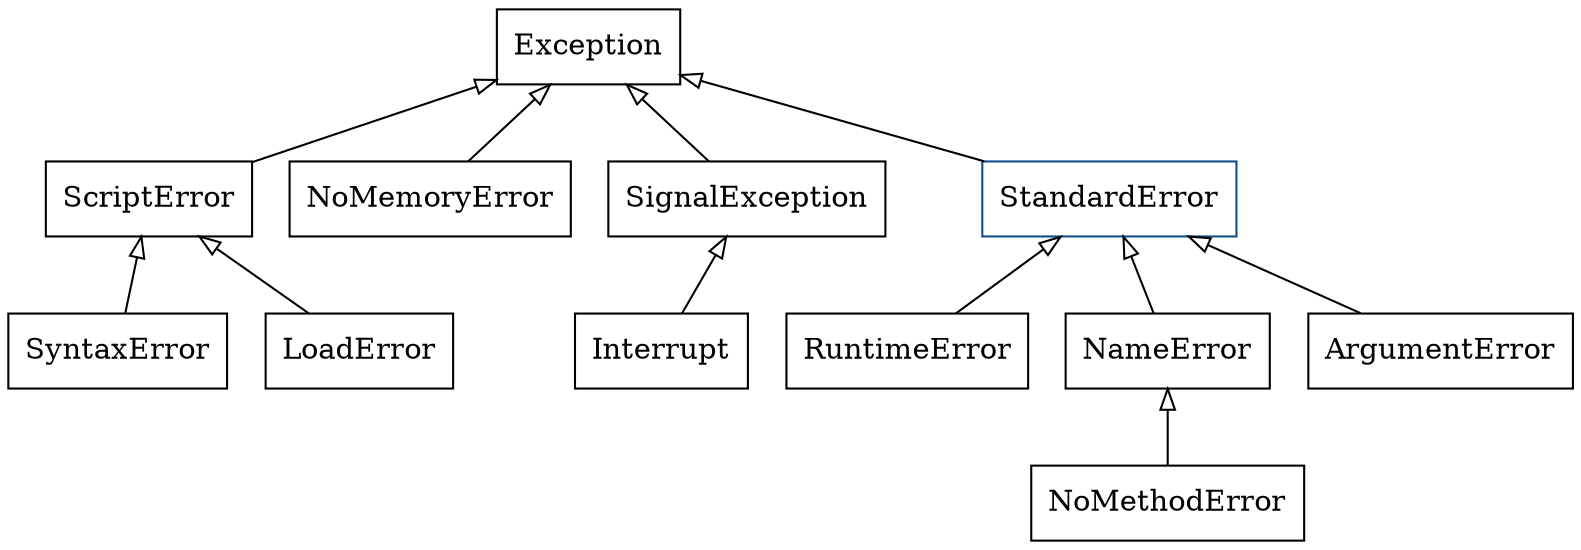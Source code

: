 digraph hierarchy {

  // ###########################################################################
  node [shape=record];
  edge [dir=back, arrowtail=empty];

  // ###########################################################################
  exception [label="Exception"];
  script    [label="ScriptError"];
  syntax    [label="SyntaxError"];
  load      [label="LoadError"];
  nomem     [label="NoMemoryError"];
  sig       [label="SignalException"];
  interrupt [label="Interrupt"];
  std       [label="StandardError",fillcolor=gold,color=dodgerblue4];
  runtime   [label="RuntimeError"];
  name      [label="NameError"];
  method    [label="NoMethodError"];
  args      [label="ArgumentError"];

  // ###########################################################################
  exception -> script;
  script    -> syntax;
  script    -> load;
  exception -> nomem;
  exception -> sig;
  sig       -> interrupt;
  exception -> std;
  std       -> runtime;
  std       -> name;
  name      -> method;
  std       -> args;
}
